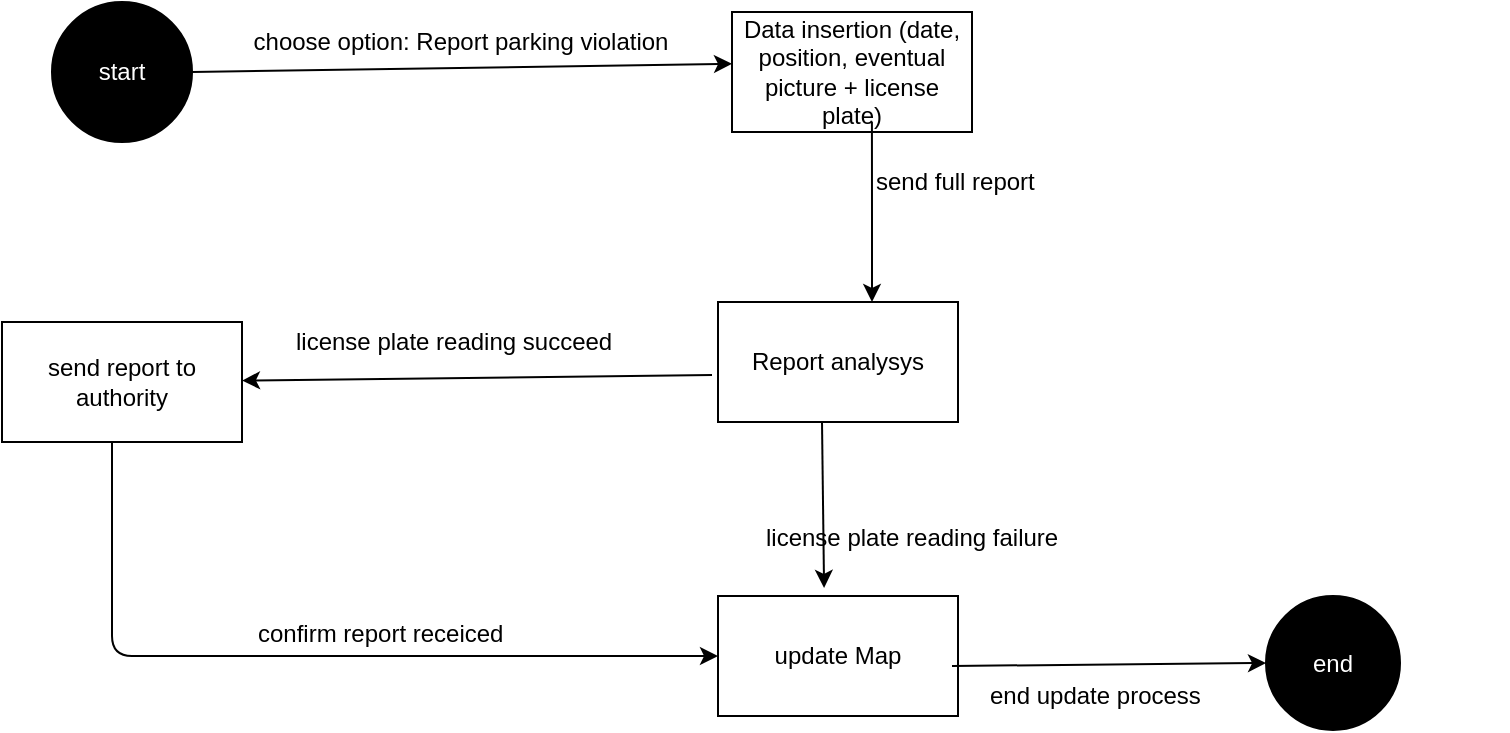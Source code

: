 <mxfile version="12.1.7" type="device" pages="1"><diagram id="QzxRrFUqbX5kTYKCNAxn" name="Page-1"><mxGraphModel dx="1611" dy="441" grid="1" gridSize="10" guides="1" tooltips="1" connect="1" arrows="1" fold="1" page="1" pageScale="1" pageWidth="827" pageHeight="1169" math="0" shadow="0"><root><mxCell id="0"/><mxCell id="1" parent="0"/><mxCell id="bfd43ltBSeR4YhYg4zB--1" value="start" style="ellipse;whiteSpace=wrap;html=1;aspect=fixed;gradientColor=none;fillColor=#000000;gradientDirection=north;fontColor=#FFFFFF;" vertex="1" parent="1"><mxGeometry x="20" y="90" width="70" height="70" as="geometry"/></mxCell><mxCell id="bfd43ltBSeR4YhYg4zB--2" value="" style="endArrow=classic;html=1;fontColor=#FFFFFF;" edge="1" parent="1"><mxGeometry width="50" height="50" relative="1" as="geometry"><mxPoint x="90" y="125" as="sourcePoint"/><mxPoint x="360" y="120.909" as="targetPoint"/></mxGeometry></mxCell><mxCell id="bfd43ltBSeR4YhYg4zB--3" value="&lt;font color=&quot;#000000&quot;&gt;choose option: Report parking violation&lt;br&gt;&lt;/font&gt;" style="text;html=1;resizable=0;points=[];align=center;verticalAlign=middle;labelBackgroundColor=#ffffff;fontColor=#FFFFFF;" vertex="1" connectable="0" parent="bfd43ltBSeR4YhYg4zB--2"><mxGeometry x="-0.516" relative="1" as="geometry"><mxPoint x="68" y="-14" as="offset"/></mxGeometry></mxCell><mxCell id="bfd43ltBSeR4YhYg4zB--7" value="Text" style="text;html=1;resizable=0;points=[];autosize=1;align=left;verticalAlign=top;spacingTop=-4;fontColor=#FFFFFF;" vertex="1" parent="1"><mxGeometry x="708" y="397" width="40" height="20" as="geometry"/></mxCell><mxCell id="bfd43ltBSeR4YhYg4zB--8" value="Text" style="text;html=1;resizable=0;points=[];autosize=1;align=left;verticalAlign=top;spacingTop=-4;fontColor=#FFFFFF;" vertex="1" parent="1"><mxGeometry x="686" y="394" width="40" height="20" as="geometry"/></mxCell><mxCell id="bfd43ltBSeR4YhYg4zB--20" value="Data insertion (date, position, eventual picture + license plate)" style="rounded=0;whiteSpace=wrap;html=1;fillColor=#FFFFFF;gradientColor=none;fontColor=#000000;" vertex="1" parent="1"><mxGeometry x="360" y="95" width="120" height="60" as="geometry"/></mxCell><mxCell id="bfd43ltBSeR4YhYg4zB--29" value="Report analysys" style="rounded=0;whiteSpace=wrap;html=1;fillColor=#FFFFFF;gradientColor=none;fontColor=#000000;" vertex="1" parent="1"><mxGeometry x="353" y="240" width="120" height="60" as="geometry"/></mxCell><mxCell id="bfd43ltBSeR4YhYg4zB--36" value="" style="edgeStyle=orthogonalEdgeStyle;rounded=0;orthogonalLoop=1;jettySize=auto;html=1;fontColor=#000000;exitX=0.583;exitY=0.917;exitDx=0;exitDy=0;exitPerimeter=0;" edge="1" parent="1" source="bfd43ltBSeR4YhYg4zB--20"><mxGeometry relative="1" as="geometry"><mxPoint x="430" y="240" as="targetPoint"/><Array as="points"/></mxGeometry></mxCell><mxCell id="bfd43ltBSeR4YhYg4zB--30" value="send full report" style="text;html=1;resizable=0;points=[];autosize=1;align=left;verticalAlign=top;spacingTop=-4;fontColor=#000000;" vertex="1" parent="1"><mxGeometry x="430" y="170" width="110" height="20" as="geometry"/></mxCell><mxCell id="bfd43ltBSeR4YhYg4zB--32" value="&lt;font color=&quot;#FFFFFF&quot;&gt;end&lt;/font&gt;" style="ellipse;whiteSpace=wrap;html=1;aspect=fixed;fillColor=#000000;gradientColor=none;fontColor=#000000;" vertex="1" parent="1"><mxGeometry x="627" y="387" width="67" height="67" as="geometry"/></mxCell><mxCell id="bfd43ltBSeR4YhYg4zB--33" value="update Map" style="rounded=0;whiteSpace=wrap;html=1;" vertex="1" parent="1"><mxGeometry x="353" y="387" width="120" height="60" as="geometry"/></mxCell><mxCell id="bfd43ltBSeR4YhYg4zB--34" value="" style="endArrow=classic;html=1;fontColor=#000000;entryX=0.442;entryY=-0.067;entryDx=0;entryDy=0;entryPerimeter=0;" edge="1" parent="1" target="bfd43ltBSeR4YhYg4zB--33"><mxGeometry width="50" height="50" relative="1" as="geometry"><mxPoint x="405" y="300" as="sourcePoint"/><mxPoint x="455" y="260" as="targetPoint"/></mxGeometry></mxCell><mxCell id="bfd43ltBSeR4YhYg4zB--38" value="license plate reading failure" style="text;html=1;resizable=0;points=[];autosize=1;align=left;verticalAlign=top;spacingTop=-4;fontColor=#000000;" vertex="1" parent="1"><mxGeometry x="375" y="348" width="190" height="20" as="geometry"/></mxCell><mxCell id="bfd43ltBSeR4YhYg4zB--39" value="" style="endArrow=classic;html=1;fontColor=#000000;" edge="1" parent="1" target="bfd43ltBSeR4YhYg4zB--40"><mxGeometry width="50" height="50" relative="1" as="geometry"><mxPoint x="350" y="276.5" as="sourcePoint"/><mxPoint x="210" y="277" as="targetPoint"/></mxGeometry></mxCell><mxCell id="bfd43ltBSeR4YhYg4zB--40" value="send report to authority" style="rounded=0;whiteSpace=wrap;html=1;" vertex="1" parent="1"><mxGeometry x="-5" y="250" width="120" height="60" as="geometry"/></mxCell><mxCell id="bfd43ltBSeR4YhYg4zB--41" value="license plate reading succeed" style="text;html=1;resizable=0;points=[];autosize=1;align=left;verticalAlign=top;spacingTop=-4;fontColor=#000000;" vertex="1" parent="1"><mxGeometry x="140" y="250" width="200" height="20" as="geometry"/></mxCell><mxCell id="bfd43ltBSeR4YhYg4zB--42" value="" style="endArrow=classic;html=1;fontColor=#000000;entryX=0;entryY=0.5;entryDx=0;entryDy=0;" edge="1" parent="1" target="bfd43ltBSeR4YhYg4zB--33"><mxGeometry width="50" height="50" relative="1" as="geometry"><mxPoint x="50" y="310" as="sourcePoint"/><mxPoint x="100" y="260" as="targetPoint"/><Array as="points"><mxPoint x="50" y="417"/></Array></mxGeometry></mxCell><mxCell id="bfd43ltBSeR4YhYg4zB--46" value="" style="endArrow=classic;html=1;fontColor=#000000;entryX=0;entryY=0.5;entryDx=0;entryDy=0;" edge="1" parent="1" target="bfd43ltBSeR4YhYg4zB--32"><mxGeometry width="50" height="50" relative="1" as="geometry"><mxPoint x="470" y="422" as="sourcePoint"/><mxPoint x="520" y="372" as="targetPoint"/></mxGeometry></mxCell><mxCell id="bfd43ltBSeR4YhYg4zB--47" value="end update process" style="text;html=1;resizable=0;points=[];autosize=1;align=left;verticalAlign=top;spacingTop=-4;fontColor=#000000;" vertex="1" parent="1"><mxGeometry x="487" y="427" width="140" height="20" as="geometry"/></mxCell><mxCell id="bfd43ltBSeR4YhYg4zB--48" value="confirm report receiced" style="text;html=1;resizable=0;points=[];autosize=1;align=left;verticalAlign=top;spacingTop=-4;fontColor=#000000;" vertex="1" parent="1"><mxGeometry x="121" y="396" width="160" height="20" as="geometry"/></mxCell></root></mxGraphModel></diagram></mxfile>